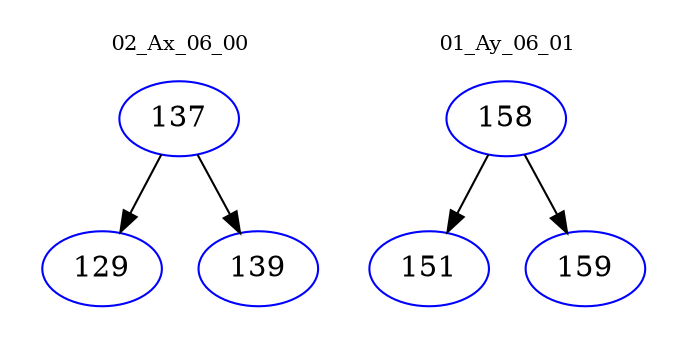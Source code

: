 digraph{
subgraph cluster_0 {
color = white
label = "02_Ax_06_00";
fontsize=10;
T0_137 [label="137", color="blue"]
T0_137 -> T0_129 [color="black"]
T0_129 [label="129", color="blue"]
T0_137 -> T0_139 [color="black"]
T0_139 [label="139", color="blue"]
}
subgraph cluster_1 {
color = white
label = "01_Ay_06_01";
fontsize=10;
T1_158 [label="158", color="blue"]
T1_158 -> T1_151 [color="black"]
T1_151 [label="151", color="blue"]
T1_158 -> T1_159 [color="black"]
T1_159 [label="159", color="blue"]
}
}
